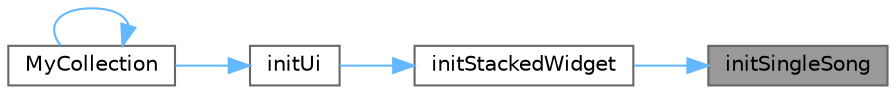 digraph "initSingleSong"
{
 // LATEX_PDF_SIZE
  bgcolor="transparent";
  edge [fontname=Helvetica,fontsize=10,labelfontname=Helvetica,labelfontsize=10];
  node [fontname=Helvetica,fontsize=10,shape=box,height=0.2,width=0.4];
  rankdir="RL";
  Node1 [id="Node000001",label="initSingleSong",height=0.2,width=0.4,color="gray40", fillcolor="grey60", style="filled", fontcolor="black",tooltip="初始化单曲界面"];
  Node1 -> Node2 [id="edge1_Node000001_Node000002",dir="back",color="steelblue1",style="solid",tooltip=" "];
  Node2 [id="Node000002",label="initStackedWidget",height=0.2,width=0.4,color="grey40", fillcolor="white", style="filled",URL="$class_my_collection.html#a0880fc715278119401b0b218adc8ade6",tooltip="初始化堆栈窗口"];
  Node2 -> Node3 [id="edge2_Node000002_Node000003",dir="back",color="steelblue1",style="solid",tooltip=" "];
  Node3 [id="Node000003",label="initUi",height=0.2,width=0.4,color="grey40", fillcolor="white", style="filled",URL="$class_my_collection.html#afba6e95967cc3eb25fd518f7bde6ec04",tooltip="初始化界面"];
  Node3 -> Node4 [id="edge3_Node000003_Node000004",dir="back",color="steelblue1",style="solid",tooltip=" "];
  Node4 [id="Node000004",label="MyCollection",height=0.2,width=0.4,color="grey40", fillcolor="white", style="filled",URL="$class_my_collection.html#a512490534a0678d9f30ca0dc7fd134aa",tooltip="构造函数，初始化收藏界面"];
  Node4 -> Node4 [id="edge4_Node000004_Node000004",dir="back",color="steelblue1",style="solid",tooltip=" "];
}
